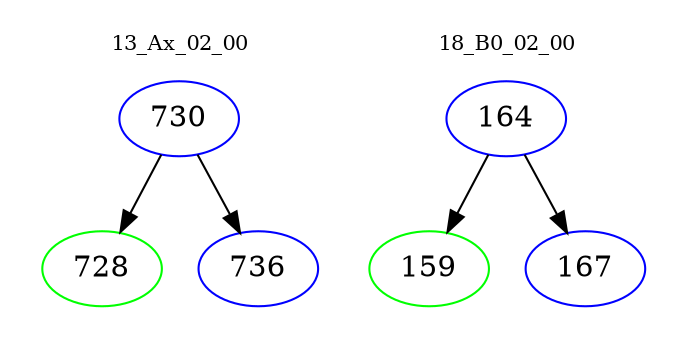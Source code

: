 digraph{
subgraph cluster_0 {
color = white
label = "13_Ax_02_00";
fontsize=10;
T0_730 [label="730", color="blue"]
T0_730 -> T0_728 [color="black"]
T0_728 [label="728", color="green"]
T0_730 -> T0_736 [color="black"]
T0_736 [label="736", color="blue"]
}
subgraph cluster_1 {
color = white
label = "18_B0_02_00";
fontsize=10;
T1_164 [label="164", color="blue"]
T1_164 -> T1_159 [color="black"]
T1_159 [label="159", color="green"]
T1_164 -> T1_167 [color="black"]
T1_167 [label="167", color="blue"]
}
}
